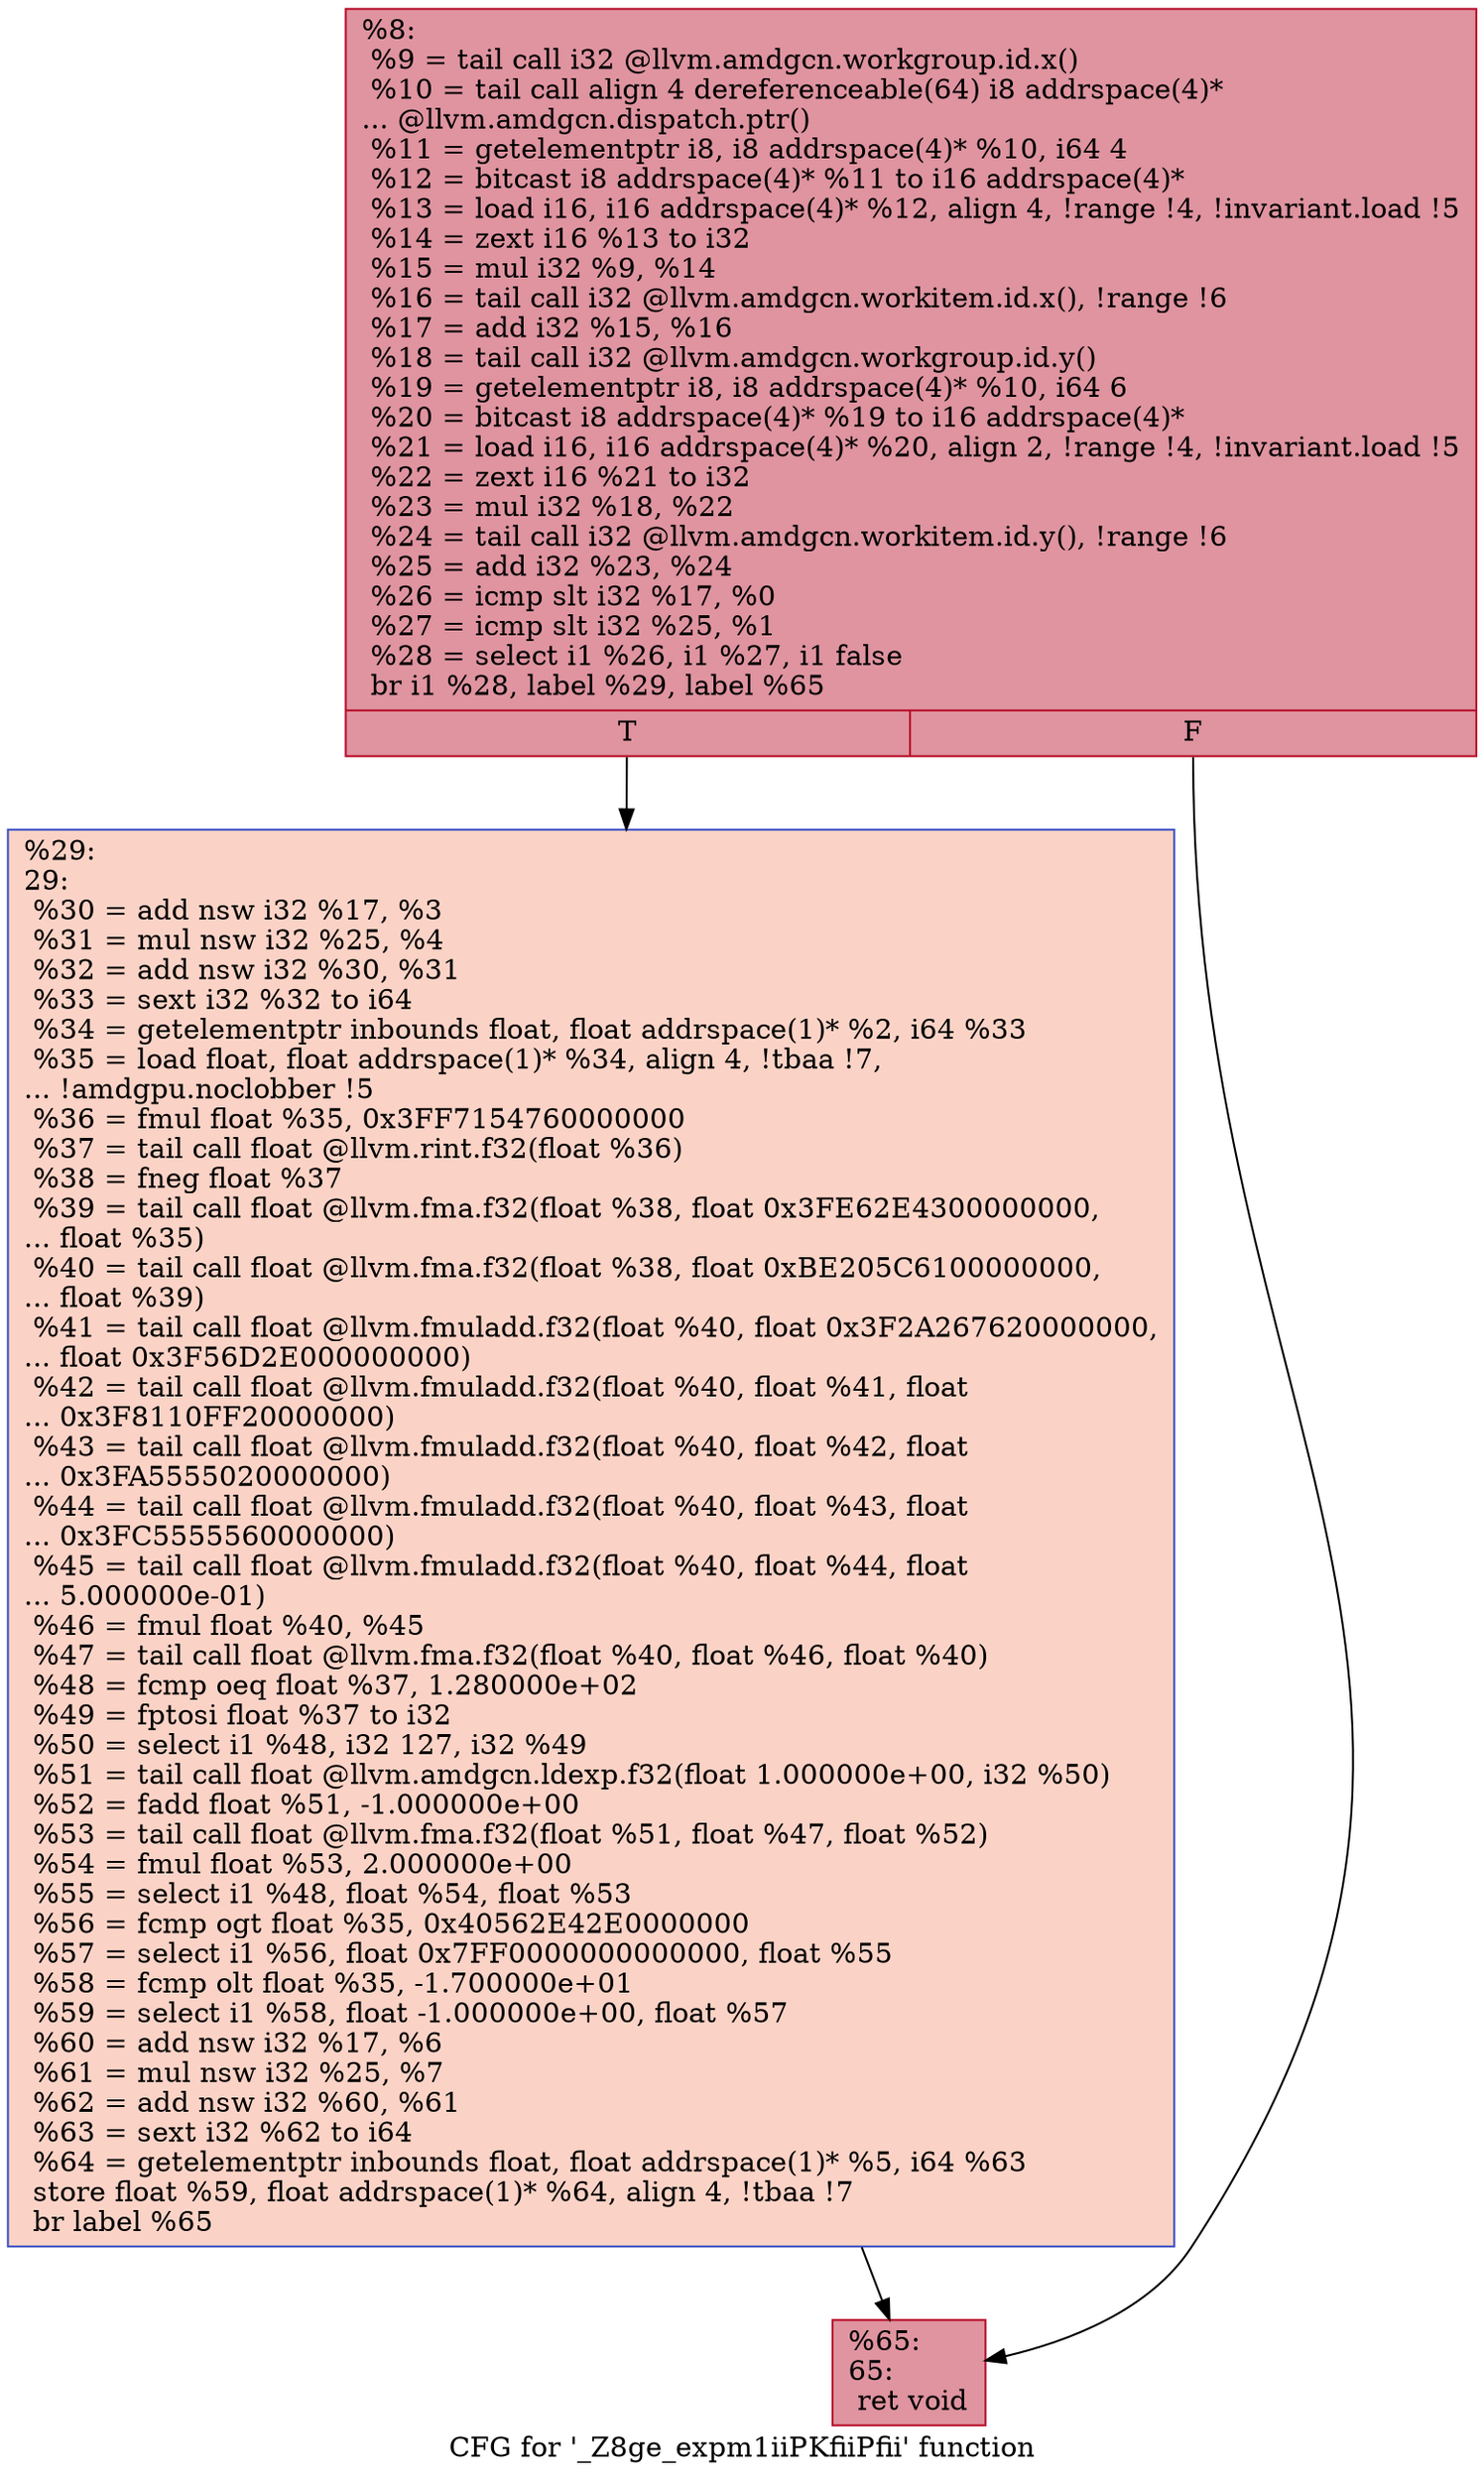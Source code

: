 digraph "CFG for '_Z8ge_expm1iiPKfiiPfii' function" {
	label="CFG for '_Z8ge_expm1iiPKfiiPfii' function";

	Node0x4aded00 [shape=record,color="#b70d28ff", style=filled, fillcolor="#b70d2870",label="{%8:\l  %9 = tail call i32 @llvm.amdgcn.workgroup.id.x()\l  %10 = tail call align 4 dereferenceable(64) i8 addrspace(4)*\l... @llvm.amdgcn.dispatch.ptr()\l  %11 = getelementptr i8, i8 addrspace(4)* %10, i64 4\l  %12 = bitcast i8 addrspace(4)* %11 to i16 addrspace(4)*\l  %13 = load i16, i16 addrspace(4)* %12, align 4, !range !4, !invariant.load !5\l  %14 = zext i16 %13 to i32\l  %15 = mul i32 %9, %14\l  %16 = tail call i32 @llvm.amdgcn.workitem.id.x(), !range !6\l  %17 = add i32 %15, %16\l  %18 = tail call i32 @llvm.amdgcn.workgroup.id.y()\l  %19 = getelementptr i8, i8 addrspace(4)* %10, i64 6\l  %20 = bitcast i8 addrspace(4)* %19 to i16 addrspace(4)*\l  %21 = load i16, i16 addrspace(4)* %20, align 2, !range !4, !invariant.load !5\l  %22 = zext i16 %21 to i32\l  %23 = mul i32 %18, %22\l  %24 = tail call i32 @llvm.amdgcn.workitem.id.y(), !range !6\l  %25 = add i32 %23, %24\l  %26 = icmp slt i32 %17, %0\l  %27 = icmp slt i32 %25, %1\l  %28 = select i1 %26, i1 %27, i1 false\l  br i1 %28, label %29, label %65\l|{<s0>T|<s1>F}}"];
	Node0x4aded00:s0 -> Node0x4ae2740;
	Node0x4aded00:s1 -> Node0x4ae27d0;
	Node0x4ae2740 [shape=record,color="#3d50c3ff", style=filled, fillcolor="#f59c7d70",label="{%29:\l29:                                               \l  %30 = add nsw i32 %17, %3\l  %31 = mul nsw i32 %25, %4\l  %32 = add nsw i32 %30, %31\l  %33 = sext i32 %32 to i64\l  %34 = getelementptr inbounds float, float addrspace(1)* %2, i64 %33\l  %35 = load float, float addrspace(1)* %34, align 4, !tbaa !7,\l... !amdgpu.noclobber !5\l  %36 = fmul float %35, 0x3FF7154760000000\l  %37 = tail call float @llvm.rint.f32(float %36)\l  %38 = fneg float %37\l  %39 = tail call float @llvm.fma.f32(float %38, float 0x3FE62E4300000000,\l... float %35)\l  %40 = tail call float @llvm.fma.f32(float %38, float 0xBE205C6100000000,\l... float %39)\l  %41 = tail call float @llvm.fmuladd.f32(float %40, float 0x3F2A267620000000,\l... float 0x3F56D2E000000000)\l  %42 = tail call float @llvm.fmuladd.f32(float %40, float %41, float\l... 0x3F8110FF20000000)\l  %43 = tail call float @llvm.fmuladd.f32(float %40, float %42, float\l... 0x3FA5555020000000)\l  %44 = tail call float @llvm.fmuladd.f32(float %40, float %43, float\l... 0x3FC5555560000000)\l  %45 = tail call float @llvm.fmuladd.f32(float %40, float %44, float\l... 5.000000e-01)\l  %46 = fmul float %40, %45\l  %47 = tail call float @llvm.fma.f32(float %40, float %46, float %40)\l  %48 = fcmp oeq float %37, 1.280000e+02\l  %49 = fptosi float %37 to i32\l  %50 = select i1 %48, i32 127, i32 %49\l  %51 = tail call float @llvm.amdgcn.ldexp.f32(float 1.000000e+00, i32 %50)\l  %52 = fadd float %51, -1.000000e+00\l  %53 = tail call float @llvm.fma.f32(float %51, float %47, float %52)\l  %54 = fmul float %53, 2.000000e+00\l  %55 = select i1 %48, float %54, float %53\l  %56 = fcmp ogt float %35, 0x40562E42E0000000\l  %57 = select i1 %56, float 0x7FF0000000000000, float %55\l  %58 = fcmp olt float %35, -1.700000e+01\l  %59 = select i1 %58, float -1.000000e+00, float %57\l  %60 = add nsw i32 %17, %6\l  %61 = mul nsw i32 %25, %7\l  %62 = add nsw i32 %60, %61\l  %63 = sext i32 %62 to i64\l  %64 = getelementptr inbounds float, float addrspace(1)* %5, i64 %63\l  store float %59, float addrspace(1)* %64, align 4, !tbaa !7\l  br label %65\l}"];
	Node0x4ae2740 -> Node0x4ae27d0;
	Node0x4ae27d0 [shape=record,color="#b70d28ff", style=filled, fillcolor="#b70d2870",label="{%65:\l65:                                               \l  ret void\l}"];
}
